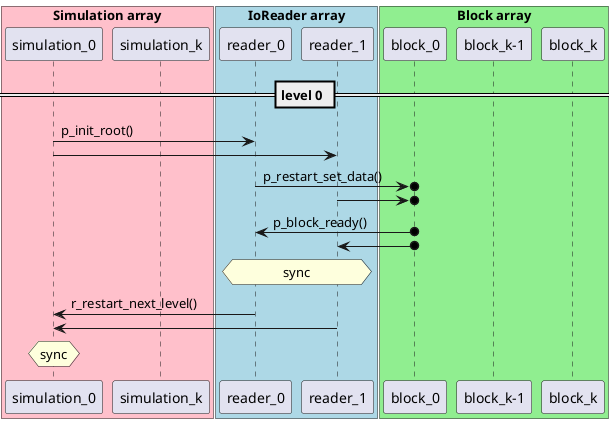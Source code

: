    @startuml

   box "Simulation array" #Pink
   participant simulation_0 as s0
   participant simulation_k as sk
   end box

   box "IoReader array" #LightBlue
   participant reader_0 as r0
   participant reader_1 as r1
   end box

   box "Block array" #LightGreen
   participant block_0 as b0
   participant "block_k-1" as bk
   participant "block_k" as bkp1
   end box

   == level 0 ==

   s0 -> r0 : p_init_root()
   s0 -> r1
   r0 ->o b0 : p_restart_set_data()
   r1 ->o b0
   b0 o-> r0 : p_block_ready()
   b0 o-> r1
   hnote over r0,r1 : sync
   r0 -> s0 : r_restart_next_level()
   r1 -> s0
   hnote over s0 : sync


   @enduml